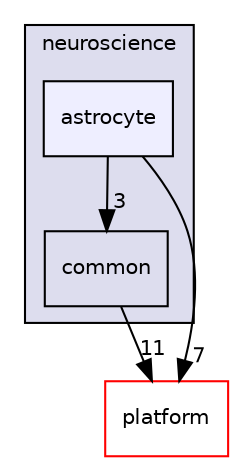 digraph "bioexplorer/backend/plugins/Sonata/plugin/neuroscience/astrocyte" {
  compound=true
  node [ fontsize="10", fontname="Helvetica"];
  edge [ labelfontsize="10", labelfontname="Helvetica"];
  subgraph clusterdir_b440e75eee5fec4c8bdb898273bf5cee {
    graph [ bgcolor="#ddddee", pencolor="black", label="neuroscience" fontname="Helvetica", fontsize="10", URL="dir_b440e75eee5fec4c8bdb898273bf5cee.html"]
  dir_536f9cbd7f4a3361b357e6a928015c7e [shape=box label="common" URL="dir_536f9cbd7f4a3361b357e6a928015c7e.html"];
  dir_cf0277c05b263c7630f20762cf6baf75 [shape=box, label="astrocyte", style="filled", fillcolor="#eeeeff", pencolor="black", URL="dir_cf0277c05b263c7630f20762cf6baf75.html"];
  }
  dir_c5a52a81292cf9a5167198f4f346d6d9 [shape=box label="platform" fillcolor="white" style="filled" color="red" URL="dir_c5a52a81292cf9a5167198f4f346d6d9.html"];
  dir_cf0277c05b263c7630f20762cf6baf75->dir_536f9cbd7f4a3361b357e6a928015c7e [headlabel="3", labeldistance=1.5 headhref="dir_000034_000035.html"];
  dir_cf0277c05b263c7630f20762cf6baf75->dir_c5a52a81292cf9a5167198f4f346d6d9 [headlabel="7", labeldistance=1.5 headhref="dir_000034_000059.html"];
  dir_536f9cbd7f4a3361b357e6a928015c7e->dir_c5a52a81292cf9a5167198f4f346d6d9 [headlabel="11", labeldistance=1.5 headhref="dir_000035_000059.html"];
}

